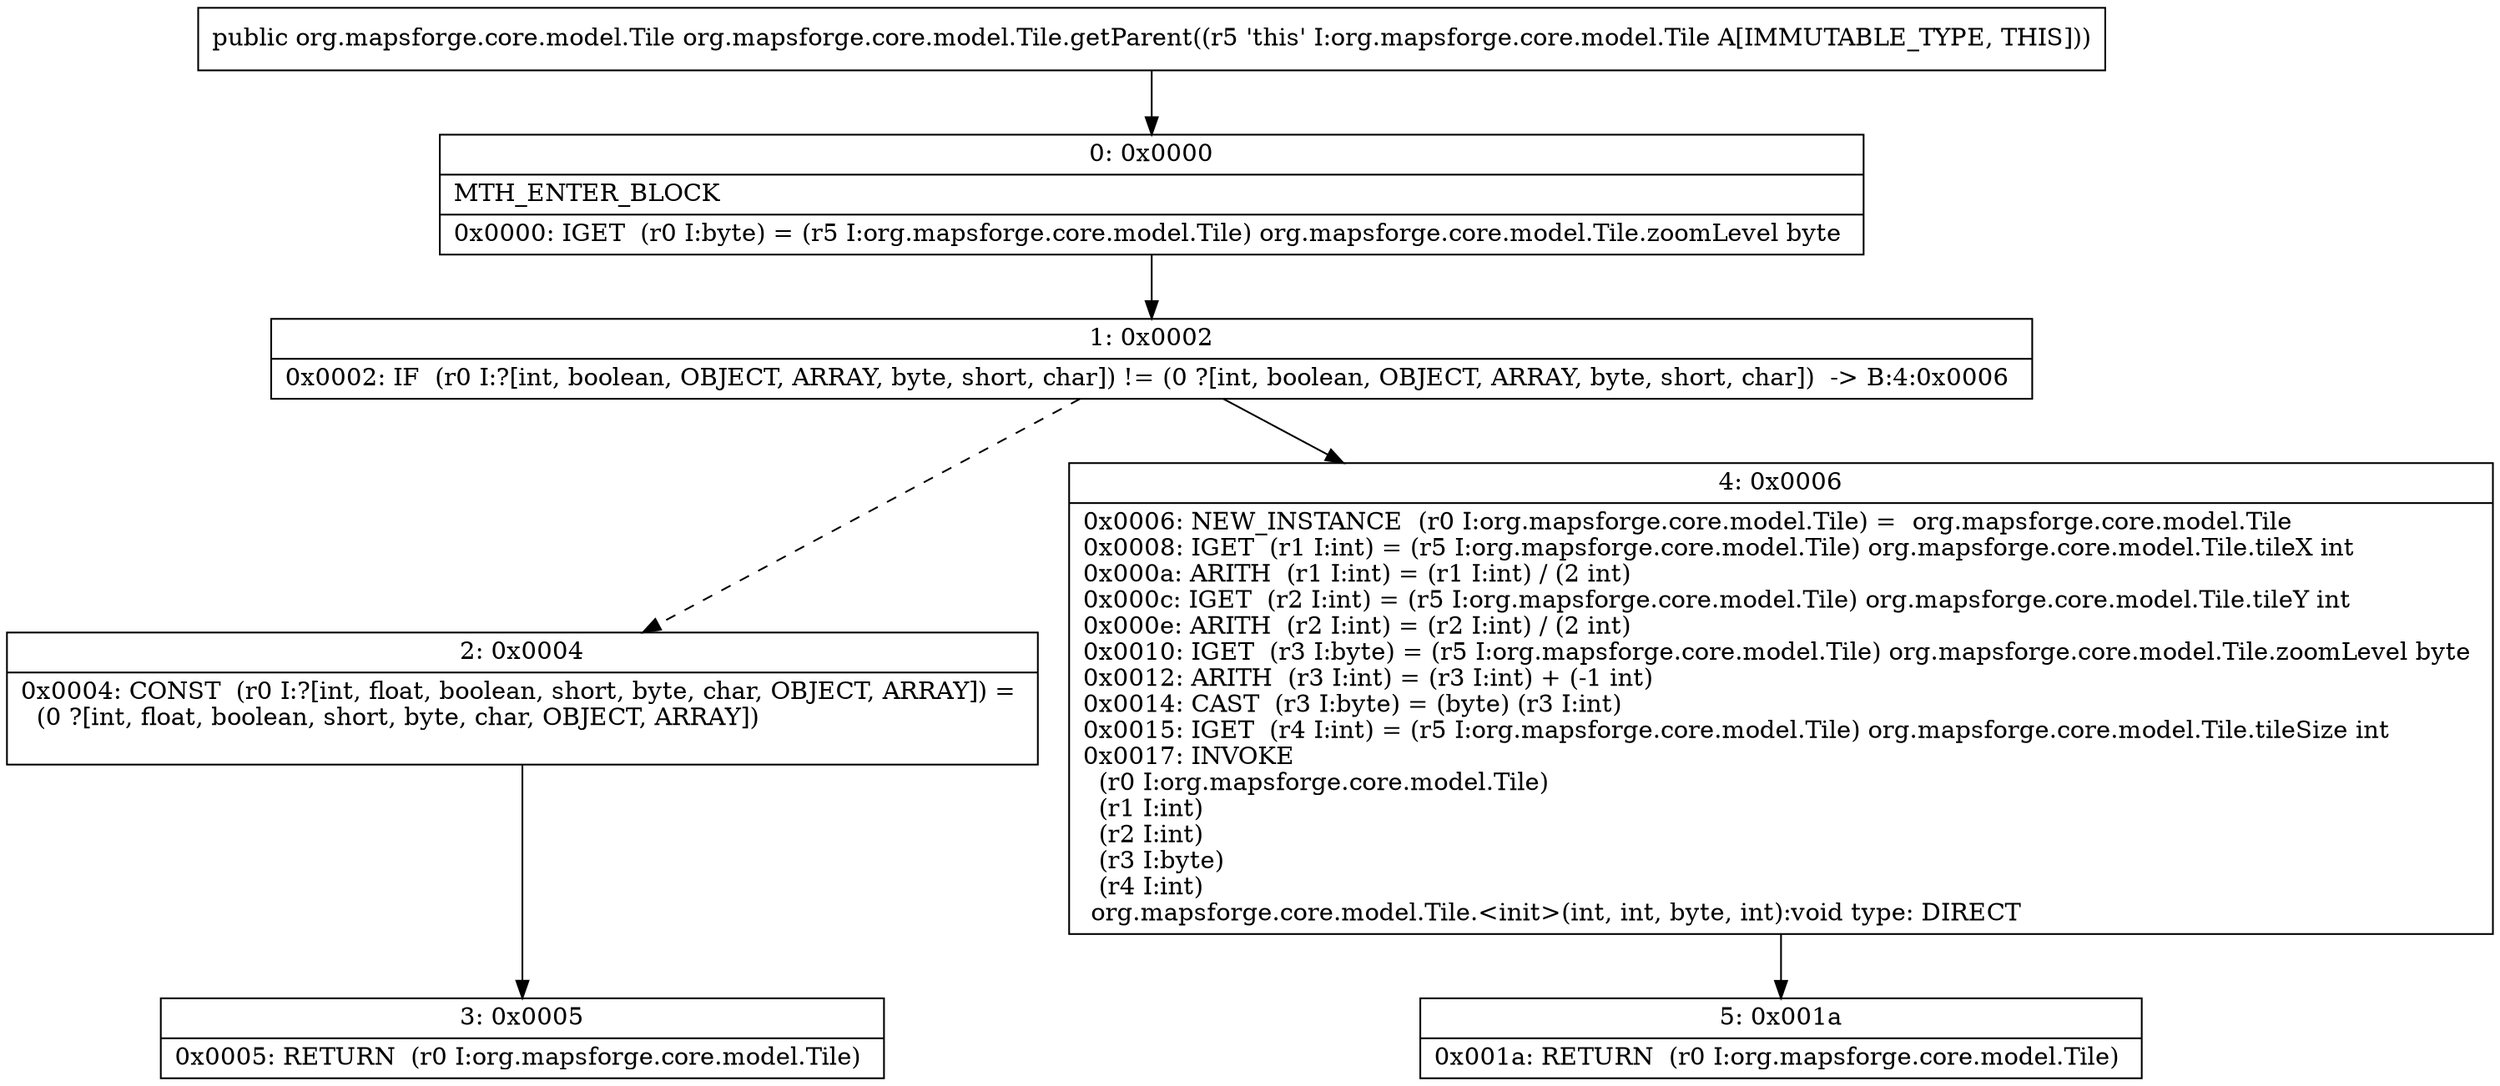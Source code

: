 digraph "CFG fororg.mapsforge.core.model.Tile.getParent()Lorg\/mapsforge\/core\/model\/Tile;" {
Node_0 [shape=record,label="{0\:\ 0x0000|MTH_ENTER_BLOCK\l|0x0000: IGET  (r0 I:byte) = (r5 I:org.mapsforge.core.model.Tile) org.mapsforge.core.model.Tile.zoomLevel byte \l}"];
Node_1 [shape=record,label="{1\:\ 0x0002|0x0002: IF  (r0 I:?[int, boolean, OBJECT, ARRAY, byte, short, char]) != (0 ?[int, boolean, OBJECT, ARRAY, byte, short, char])  \-\> B:4:0x0006 \l}"];
Node_2 [shape=record,label="{2\:\ 0x0004|0x0004: CONST  (r0 I:?[int, float, boolean, short, byte, char, OBJECT, ARRAY]) = \l  (0 ?[int, float, boolean, short, byte, char, OBJECT, ARRAY])\l \l}"];
Node_3 [shape=record,label="{3\:\ 0x0005|0x0005: RETURN  (r0 I:org.mapsforge.core.model.Tile) \l}"];
Node_4 [shape=record,label="{4\:\ 0x0006|0x0006: NEW_INSTANCE  (r0 I:org.mapsforge.core.model.Tile) =  org.mapsforge.core.model.Tile \l0x0008: IGET  (r1 I:int) = (r5 I:org.mapsforge.core.model.Tile) org.mapsforge.core.model.Tile.tileX int \l0x000a: ARITH  (r1 I:int) = (r1 I:int) \/ (2 int) \l0x000c: IGET  (r2 I:int) = (r5 I:org.mapsforge.core.model.Tile) org.mapsforge.core.model.Tile.tileY int \l0x000e: ARITH  (r2 I:int) = (r2 I:int) \/ (2 int) \l0x0010: IGET  (r3 I:byte) = (r5 I:org.mapsforge.core.model.Tile) org.mapsforge.core.model.Tile.zoomLevel byte \l0x0012: ARITH  (r3 I:int) = (r3 I:int) + (\-1 int) \l0x0014: CAST  (r3 I:byte) = (byte) (r3 I:int) \l0x0015: IGET  (r4 I:int) = (r5 I:org.mapsforge.core.model.Tile) org.mapsforge.core.model.Tile.tileSize int \l0x0017: INVOKE  \l  (r0 I:org.mapsforge.core.model.Tile)\l  (r1 I:int)\l  (r2 I:int)\l  (r3 I:byte)\l  (r4 I:int)\l org.mapsforge.core.model.Tile.\<init\>(int, int, byte, int):void type: DIRECT \l}"];
Node_5 [shape=record,label="{5\:\ 0x001a|0x001a: RETURN  (r0 I:org.mapsforge.core.model.Tile) \l}"];
MethodNode[shape=record,label="{public org.mapsforge.core.model.Tile org.mapsforge.core.model.Tile.getParent((r5 'this' I:org.mapsforge.core.model.Tile A[IMMUTABLE_TYPE, THIS])) }"];
MethodNode -> Node_0;
Node_0 -> Node_1;
Node_1 -> Node_2[style=dashed];
Node_1 -> Node_4;
Node_2 -> Node_3;
Node_4 -> Node_5;
}

